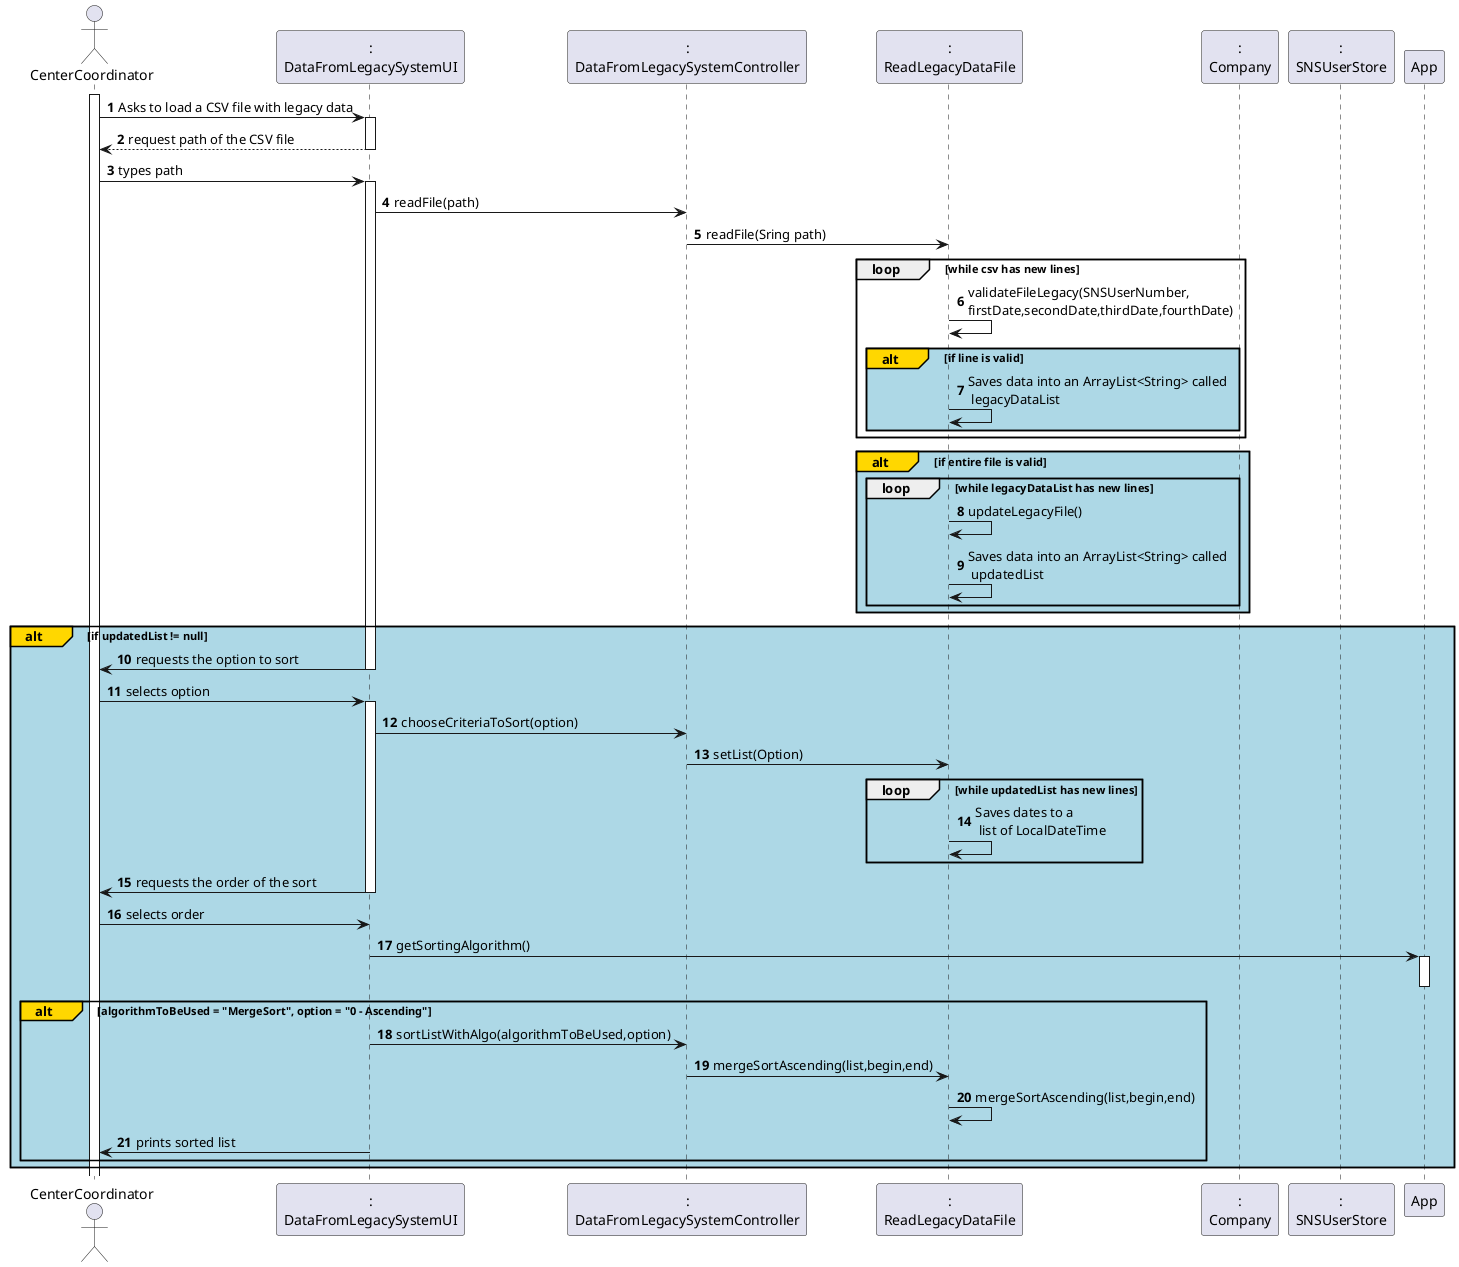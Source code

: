 

@startuml

autonumber
actor "CenterCoordinator" as CC
participant ":\nDataFromLegacySystemUI" as UI
participant ":\nDataFromLegacySystemController" as CTRL
participant ":\nReadLegacyDataFile" as RDLF
participant ":\nCompany" as Comp
participant ":\nSNSUserStore" as SNSStore
participant "App" as App


activate CC
CC -> UI : Asks to load a CSV file with legacy data
activate UI



UI --> CC : request path of the CSV file
deactivate UI

CC -> UI : types path
activate UI
UI -> CTRL : readFile(path)
CTRL -> RDLF : readFile(Sring path)
loop while csv has new lines
RDLF -> RDLF : validateFileLegacy(SNSUserNumber,\nfirstDate,secondDate,thirdDate,fourthDate)
alt#Gold #LightBlue if line is valid
RDLF -> RDLF : Saves data into an ArrayList<String> called\n legacyDataList
end alt
end loop

alt#Gold #LightBlue if entire file is valid

loop while legacyDataList has new lines
RDLF -> RDLF : updateLegacyFile()
RDLF -> RDLF : Saves data into an ArrayList<String> called\n updatedList
end loop
end alt#Gold
alt#Gold #LightBlue if updatedList != null
UI -> CC : requests the option to sort
deactivate UI
CC -> UI : selects option
activate UI
UI -> CTRL : chooseCriteriaToSort(option)
CTRL -> RDLF : setList(Option)
loop while updatedList has new lines
RDLF -> RDLF : Saves dates to a \n list of LocalDateTime
end loop
UI -> CC: requests the order of the sort
deactivate UI
CC -> UI: selects order
UI -> App : getSortingAlgorithm()
activate App
deactivate App
alt#Gold algorithmToBeUsed = "MergeSort", option = "0 - Ascending"
UI -> CTRL: sortListWithAlgo(algorithmToBeUsed,option)
CTRL -> RDLF : mergeSortAscending(list,begin,end)
RDLF -> RDLF : mergeSortAscending(list,begin,end)
UI -> CC : prints sorted list
end alt



end
@enduml